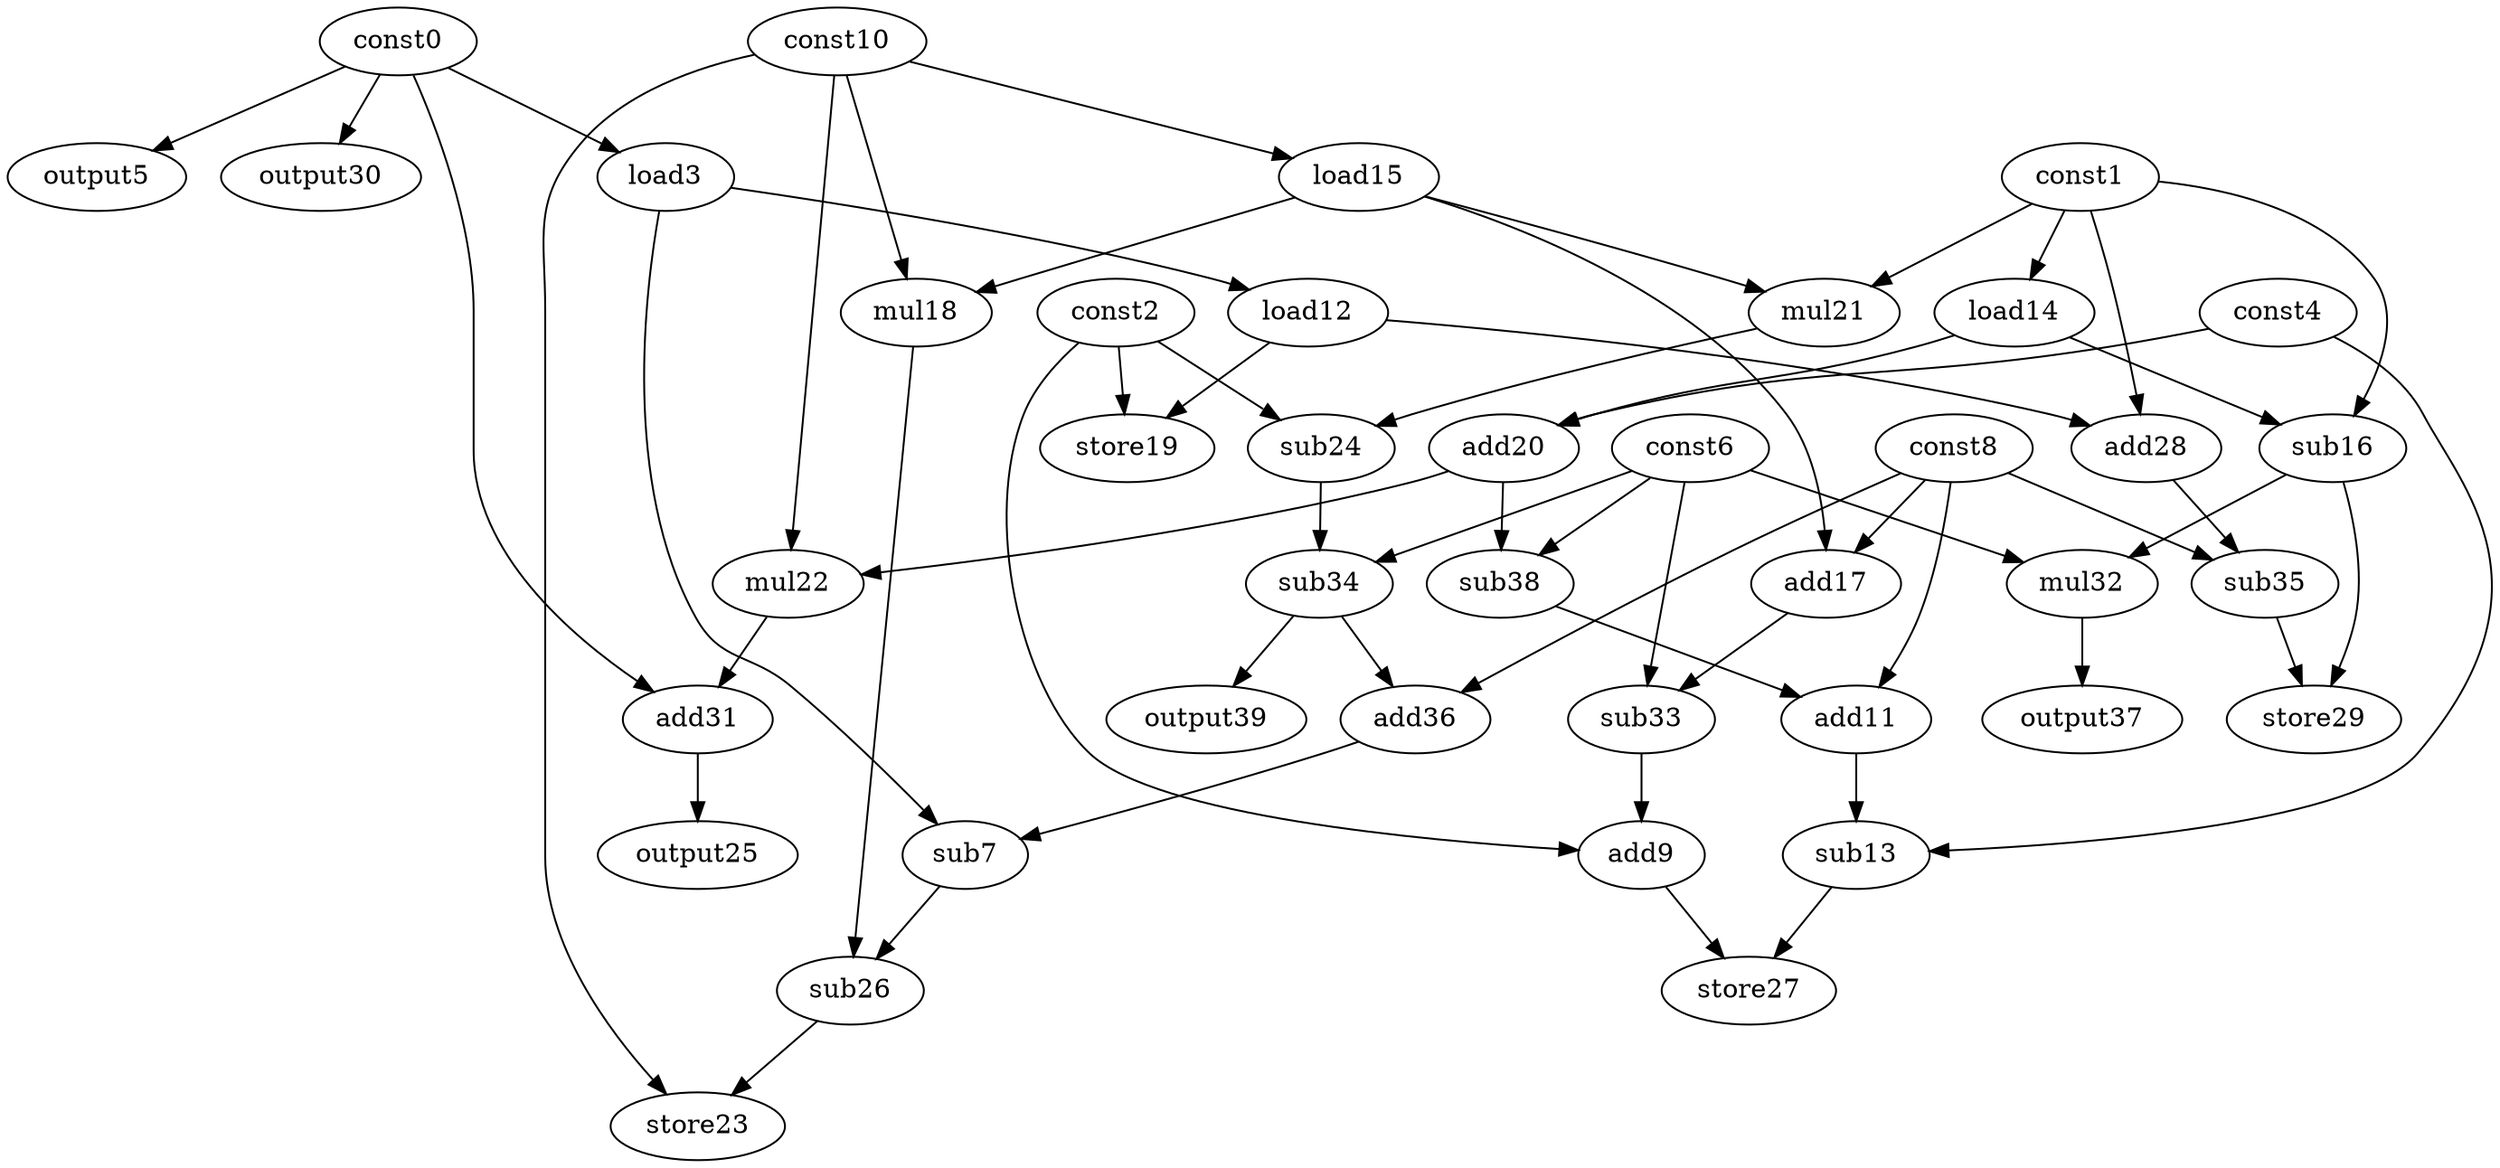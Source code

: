 digraph G { 
const0[opcode=const]; 
const1[opcode=const]; 
const2[opcode=const]; 
load3[opcode=load]; 
const4[opcode=const]; 
output5[opcode=output]; 
const6[opcode=const]; 
sub7[opcode=sub]; 
const8[opcode=const]; 
add9[opcode=add]; 
const10[opcode=const]; 
add11[opcode=add]; 
load12[opcode=load]; 
sub13[opcode=sub]; 
load14[opcode=load]; 
load15[opcode=load]; 
sub16[opcode=sub]; 
add17[opcode=add]; 
mul18[opcode=mul]; 
store19[opcode=store]; 
add20[opcode=add]; 
mul21[opcode=mul]; 
mul22[opcode=mul]; 
store23[opcode=store]; 
sub24[opcode=sub]; 
output25[opcode=output]; 
sub26[opcode=sub]; 
store27[opcode=store]; 
add28[opcode=add]; 
store29[opcode=store]; 
output30[opcode=output]; 
add31[opcode=add]; 
mul32[opcode=mul]; 
sub33[opcode=sub]; 
sub34[opcode=sub]; 
sub35[opcode=sub]; 
add36[opcode=add]; 
output37[opcode=output]; 
sub38[opcode=sub]; 
output39[opcode=output]; 
const0->load3[operand=0];
const0->output5[operand=0];
const1->load14[operand=0];
const10->load15[operand=0];
const0->output30[operand=0];
load3->load12[operand=0];
const1->sub16[operand=0];
load14->sub16[operand=1];
const8->add17[operand=0];
load15->add17[operand=1];
const10->mul18[operand=0];
load15->mul18[operand=1];
const4->add20[operand=0];
load14->add20[operand=1];
const1->mul21[operand=0];
load15->mul21[operand=1];
const2->store19[operand=0];
load12->store19[operand=1];
const10->mul22[operand=0];
add20->mul22[operand=1];
const2->sub24[operand=0];
mul21->sub24[operand=1];
const1->add28[operand=0];
load12->add28[operand=1];
sub16->mul32[operand=0];
const6->mul32[operand=1];
add17->sub33[operand=0];
const6->sub33[operand=1];
add20->sub38[operand=0];
const6->sub38[operand=1];
sub33->add9[operand=0];
const2->add9[operand=1];
const8->add11[operand=0];
sub38->add11[operand=1];
const0->add31[operand=0];
mul22->add31[operand=1];
sub24->sub34[operand=0];
const6->sub34[operand=1];
const8->sub35[operand=0];
add28->sub35[operand=1];
mul32->output37[operand=0];
add11->sub13[operand=0];
const4->sub13[operand=1];
add31->output25[operand=0];
sub16->store29[operand=0];
sub35->store29[operand=1];
const8->add36[operand=0];
sub34->add36[operand=1];
sub34->output39[operand=0];
load3->sub7[operand=0];
add36->sub7[operand=1];
add9->store27[operand=0];
sub13->store27[operand=1];
mul18->sub26[operand=0];
sub7->sub26[operand=1];
const10->store23[operand=0];
sub26->store23[operand=1];
}
